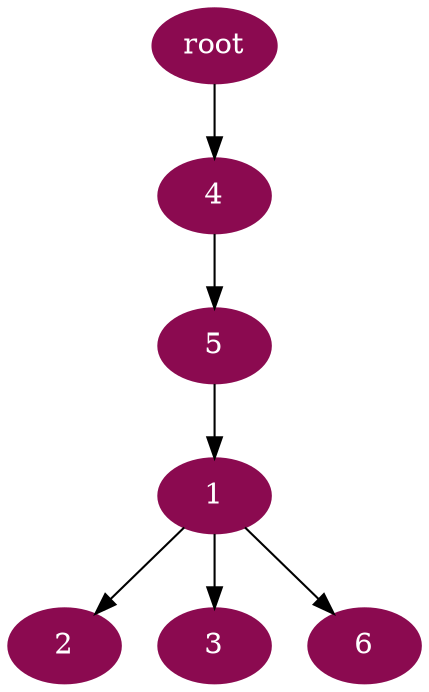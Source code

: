 digraph G {
node [color=deeppink4, style=filled, fontcolor=white];
5 -> 1;
1 -> 2;
1 -> 3;
"root" -> 4;
4 -> 5;
1 -> 6;
}
